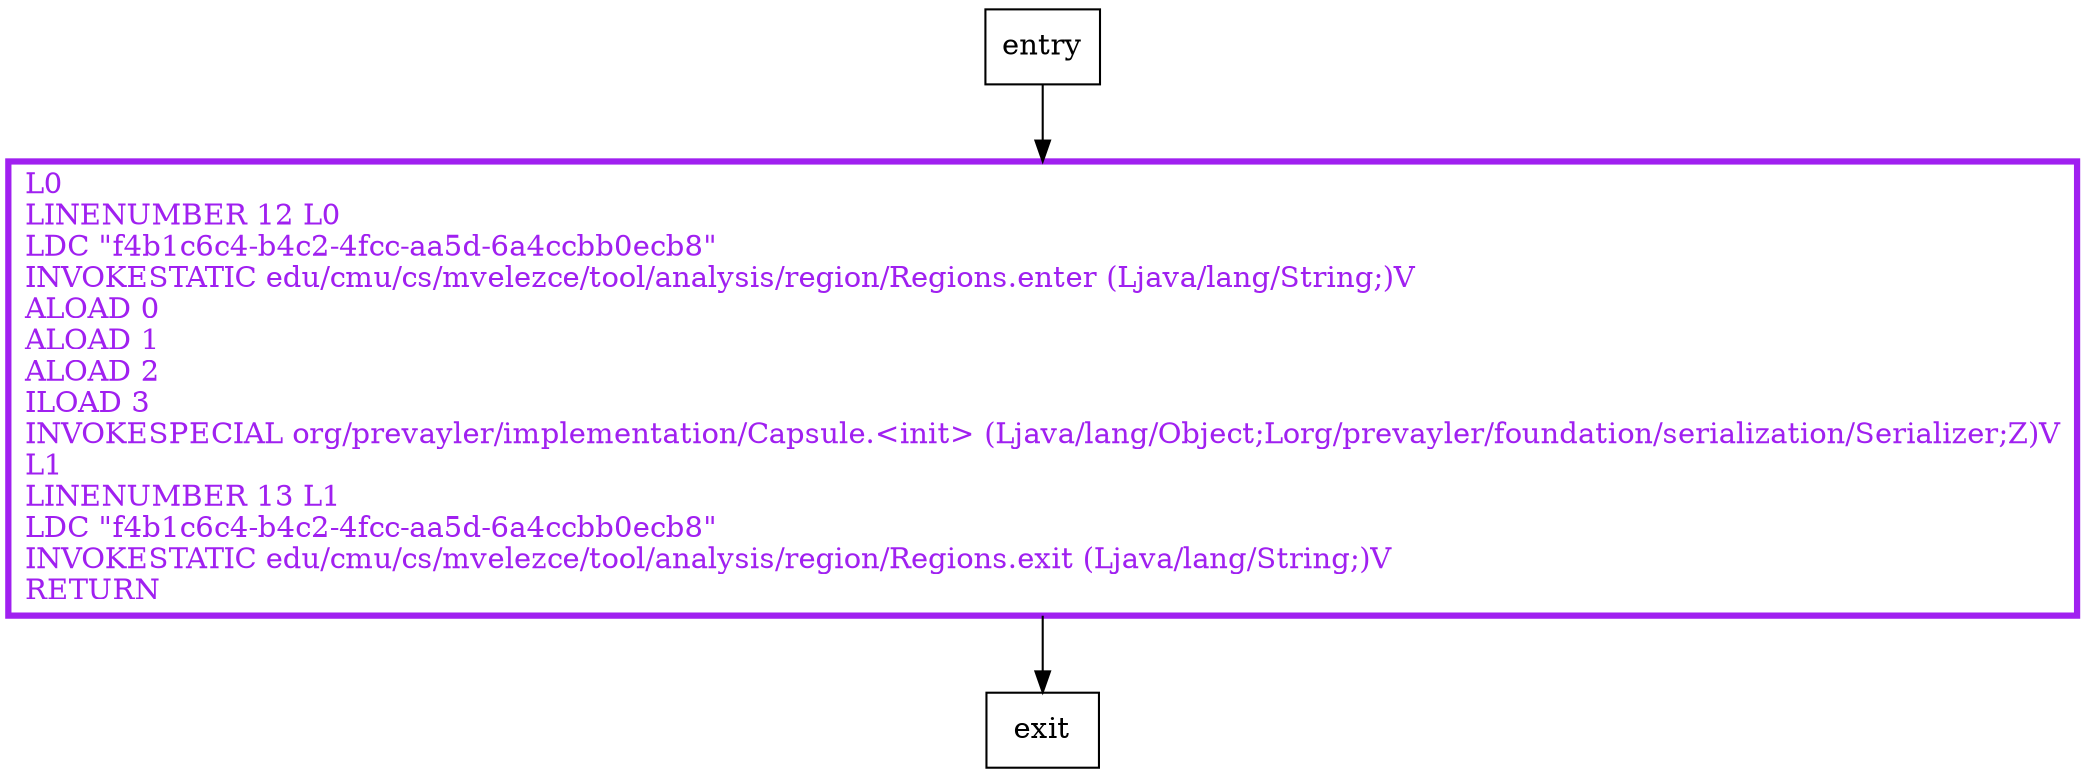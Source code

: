 digraph <init> {
node [shape=record];
1769411800 [label="L0\lLINENUMBER 12 L0\lLDC \"f4b1c6c4-b4c2-4fcc-aa5d-6a4ccbb0ecb8\"\lINVOKESTATIC edu/cmu/cs/mvelezce/tool/analysis/region/Regions.enter (Ljava/lang/String;)V\lALOAD 0\lALOAD 1\lALOAD 2\lILOAD 3\lINVOKESPECIAL org/prevayler/implementation/Capsule.\<init\> (Ljava/lang/Object;Lorg/prevayler/foundation/serialization/Serializer;Z)V\lL1\lLINENUMBER 13 L1\lLDC \"f4b1c6c4-b4c2-4fcc-aa5d-6a4ccbb0ecb8\"\lINVOKESTATIC edu/cmu/cs/mvelezce/tool/analysis/region/Regions.exit (Ljava/lang/String;)V\lRETURN\l"];
entry;
exit;
entry -> 1769411800;
1769411800 -> exit;
1769411800[fontcolor="purple", penwidth=3, color="purple"];
}
